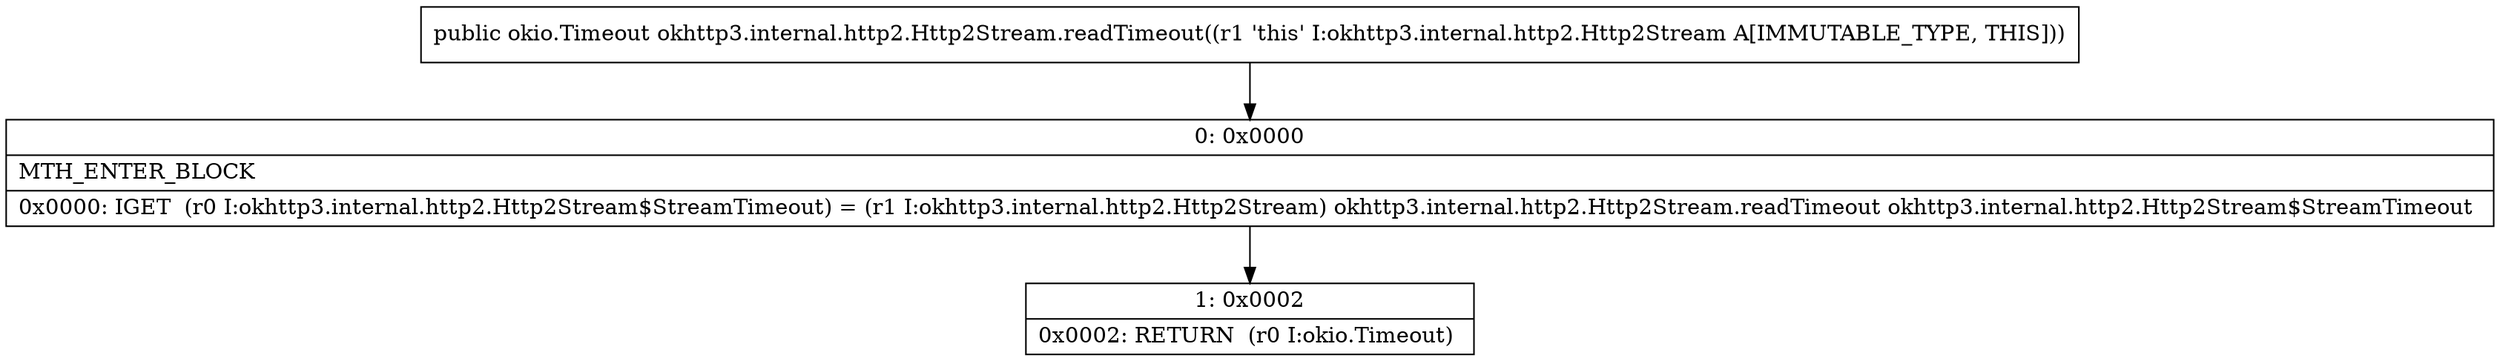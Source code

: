 digraph "CFG forokhttp3.internal.http2.Http2Stream.readTimeout()Lokio\/Timeout;" {
Node_0 [shape=record,label="{0\:\ 0x0000|MTH_ENTER_BLOCK\l|0x0000: IGET  (r0 I:okhttp3.internal.http2.Http2Stream$StreamTimeout) = (r1 I:okhttp3.internal.http2.Http2Stream) okhttp3.internal.http2.Http2Stream.readTimeout okhttp3.internal.http2.Http2Stream$StreamTimeout \l}"];
Node_1 [shape=record,label="{1\:\ 0x0002|0x0002: RETURN  (r0 I:okio.Timeout) \l}"];
MethodNode[shape=record,label="{public okio.Timeout okhttp3.internal.http2.Http2Stream.readTimeout((r1 'this' I:okhttp3.internal.http2.Http2Stream A[IMMUTABLE_TYPE, THIS])) }"];
MethodNode -> Node_0;
Node_0 -> Node_1;
}

